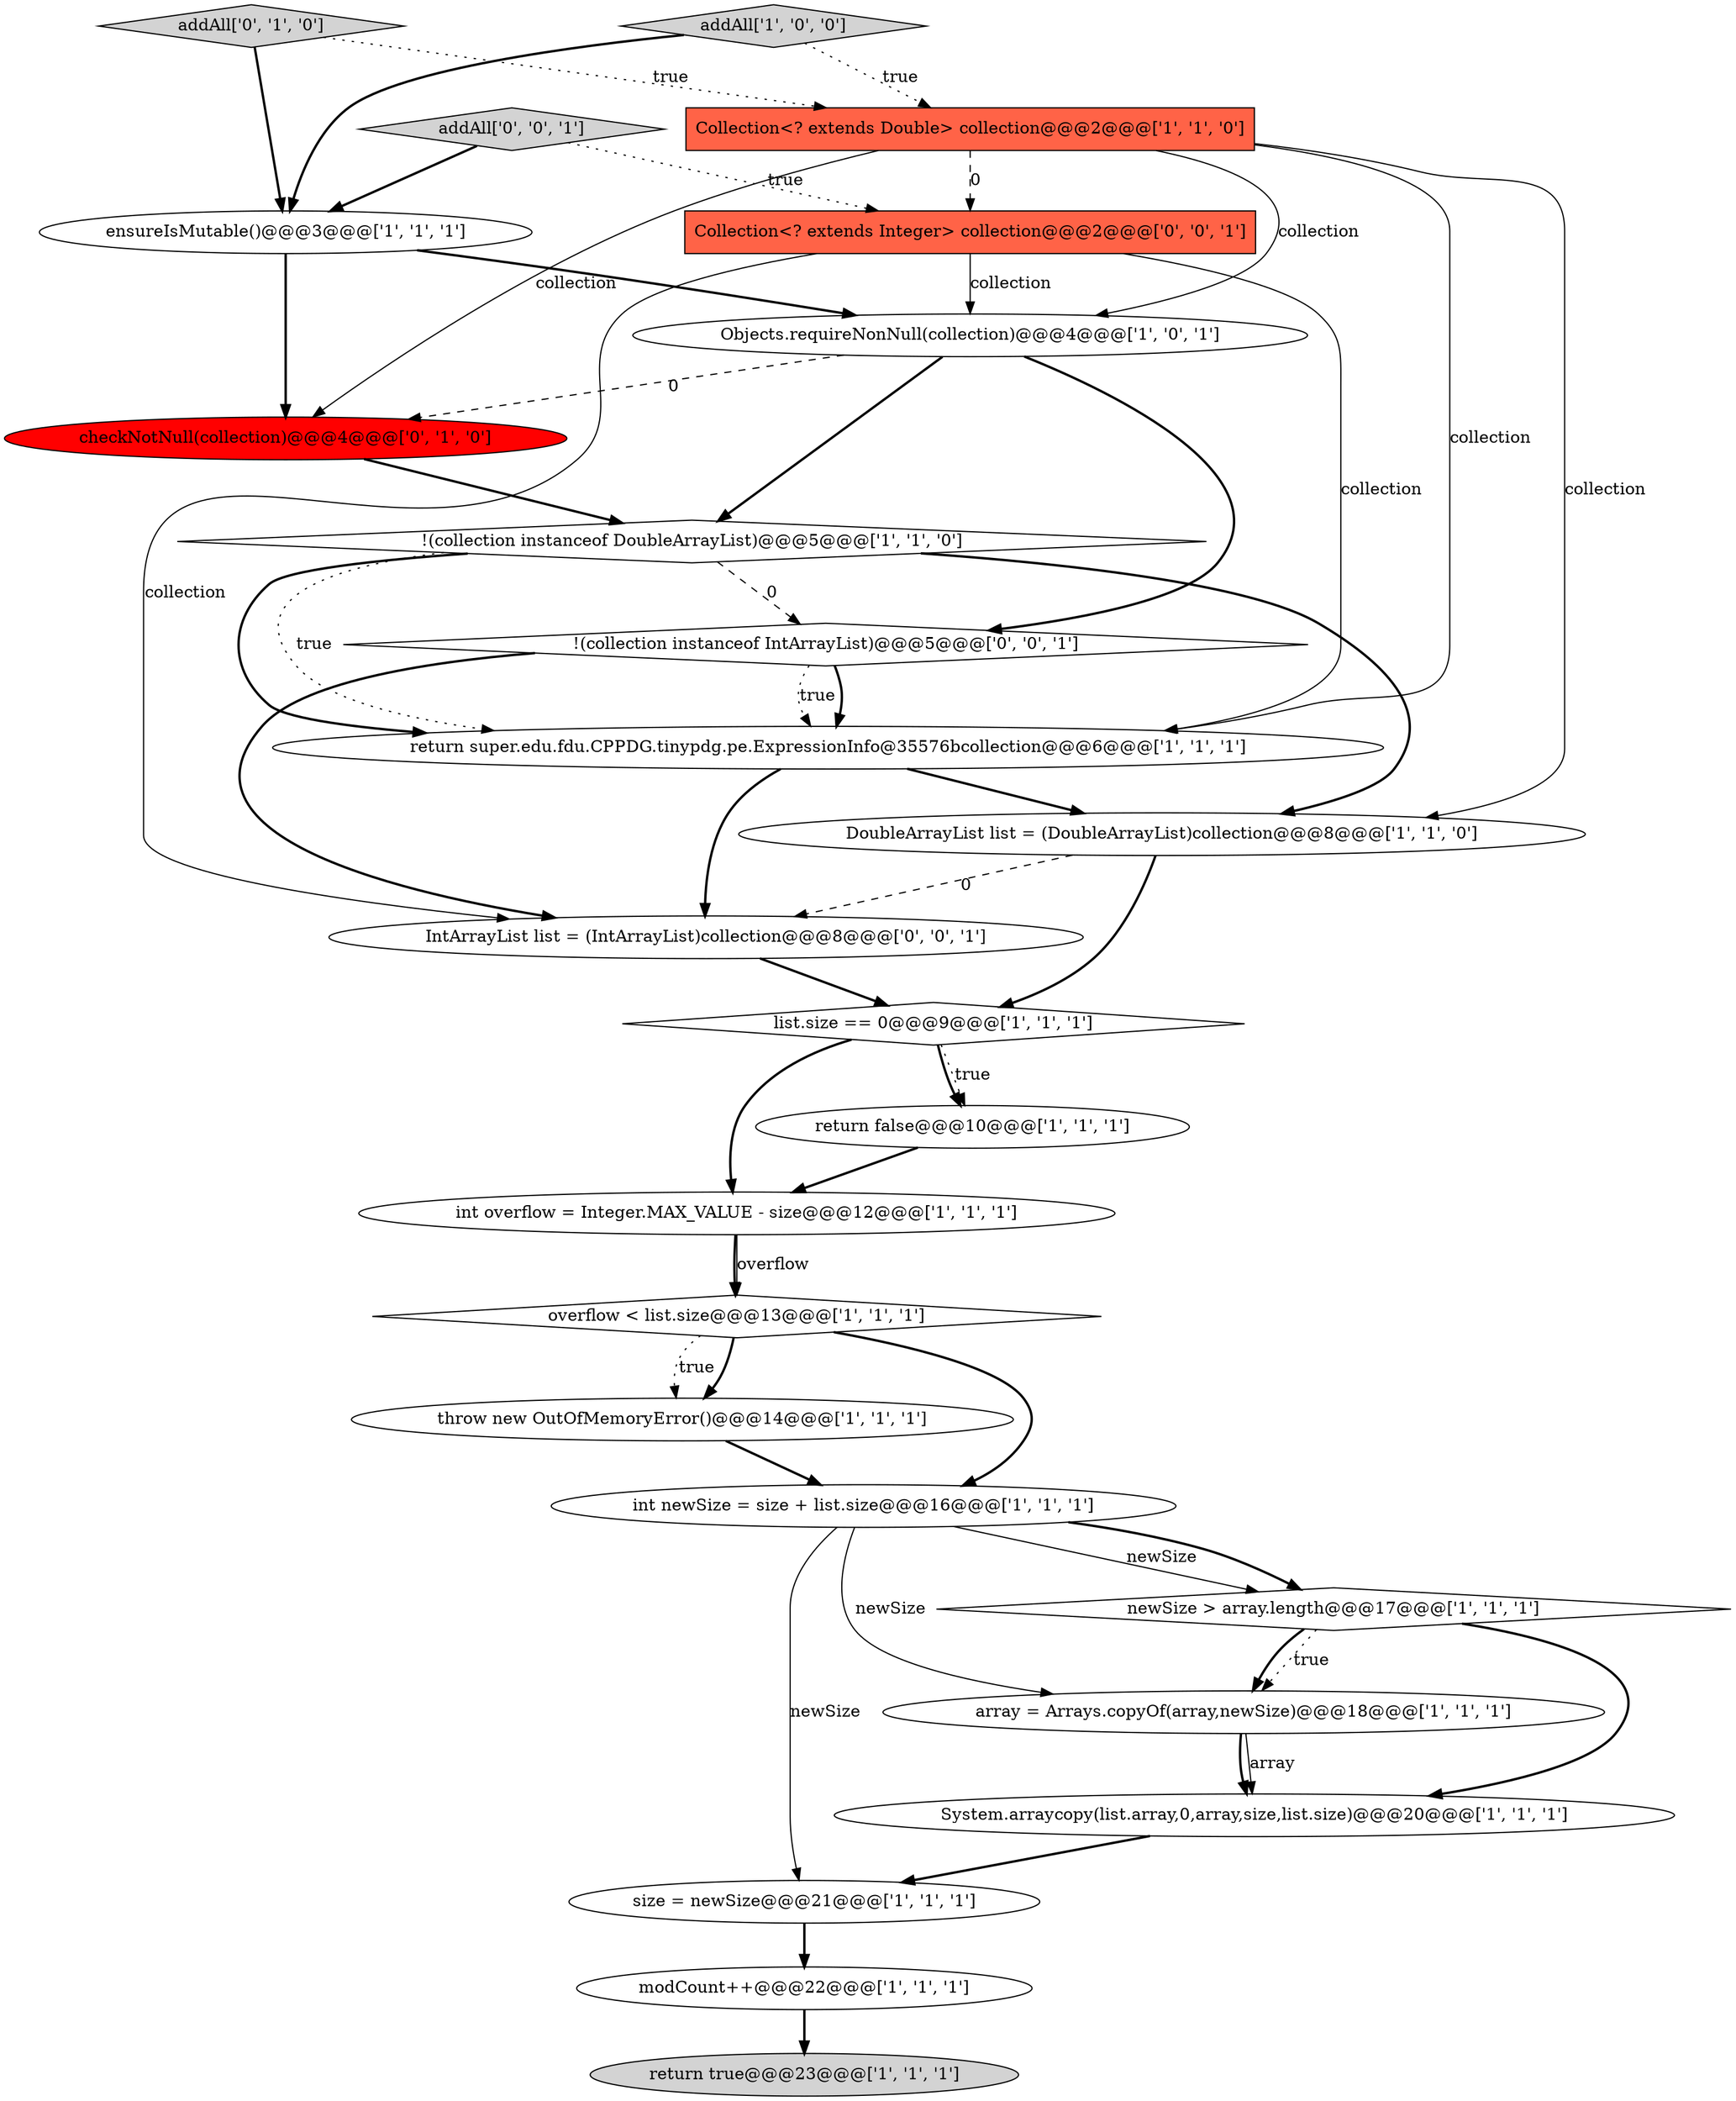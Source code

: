 digraph {
3 [style = filled, label = "int overflow = Integer.MAX_VALUE - size@@@12@@@['1', '1', '1']", fillcolor = white, shape = ellipse image = "AAA0AAABBB1BBB"];
24 [style = filled, label = "Collection<? extends Integer> collection@@@2@@@['0', '0', '1']", fillcolor = tomato, shape = box image = "AAA0AAABBB3BBB"];
20 [style = filled, label = "addAll['0', '1', '0']", fillcolor = lightgray, shape = diamond image = "AAA0AAABBB2BBB"];
21 [style = filled, label = "!(collection instanceof IntArrayList)@@@5@@@['0', '0', '1']", fillcolor = white, shape = diamond image = "AAA0AAABBB3BBB"];
9 [style = filled, label = "throw new OutOfMemoryError()@@@14@@@['1', '1', '1']", fillcolor = white, shape = ellipse image = "AAA0AAABBB1BBB"];
10 [style = filled, label = "!(collection instanceof DoubleArrayList)@@@5@@@['1', '1', '0']", fillcolor = white, shape = diamond image = "AAA0AAABBB1BBB"];
11 [style = filled, label = "Collection<? extends Double> collection@@@2@@@['1', '1', '0']", fillcolor = tomato, shape = box image = "AAA0AAABBB1BBB"];
5 [style = filled, label = "DoubleArrayList list = (DoubleArrayList)collection@@@8@@@['1', '1', '0']", fillcolor = white, shape = ellipse image = "AAA0AAABBB1BBB"];
23 [style = filled, label = "addAll['0', '0', '1']", fillcolor = lightgray, shape = diamond image = "AAA0AAABBB3BBB"];
19 [style = filled, label = "checkNotNull(collection)@@@4@@@['0', '1', '0']", fillcolor = red, shape = ellipse image = "AAA1AAABBB2BBB"];
14 [style = filled, label = "array = Arrays.copyOf(array,newSize)@@@18@@@['1', '1', '1']", fillcolor = white, shape = ellipse image = "AAA0AAABBB1BBB"];
2 [style = filled, label = "Objects.requireNonNull(collection)@@@4@@@['1', '0', '1']", fillcolor = white, shape = ellipse image = "AAA0AAABBB1BBB"];
4 [style = filled, label = "overflow < list.size@@@13@@@['1', '1', '1']", fillcolor = white, shape = diamond image = "AAA0AAABBB1BBB"];
0 [style = filled, label = "return super.edu.fdu.CPPDG.tinypdg.pe.ExpressionInfo@35576bcollection@@@6@@@['1', '1', '1']", fillcolor = white, shape = ellipse image = "AAA0AAABBB1BBB"];
15 [style = filled, label = "ensureIsMutable()@@@3@@@['1', '1', '1']", fillcolor = white, shape = ellipse image = "AAA0AAABBB1BBB"];
16 [style = filled, label = "addAll['1', '0', '0']", fillcolor = lightgray, shape = diamond image = "AAA0AAABBB1BBB"];
22 [style = filled, label = "IntArrayList list = (IntArrayList)collection@@@8@@@['0', '0', '1']", fillcolor = white, shape = ellipse image = "AAA0AAABBB3BBB"];
13 [style = filled, label = "newSize > array.length@@@17@@@['1', '1', '1']", fillcolor = white, shape = diamond image = "AAA0AAABBB1BBB"];
17 [style = filled, label = "return true@@@23@@@['1', '1', '1']", fillcolor = lightgray, shape = ellipse image = "AAA0AAABBB1BBB"];
18 [style = filled, label = "size = newSize@@@21@@@['1', '1', '1']", fillcolor = white, shape = ellipse image = "AAA0AAABBB1BBB"];
1 [style = filled, label = "modCount++@@@22@@@['1', '1', '1']", fillcolor = white, shape = ellipse image = "AAA0AAABBB1BBB"];
6 [style = filled, label = "list.size == 0@@@9@@@['1', '1', '1']", fillcolor = white, shape = diamond image = "AAA0AAABBB1BBB"];
8 [style = filled, label = "int newSize = size + list.size@@@16@@@['1', '1', '1']", fillcolor = white, shape = ellipse image = "AAA0AAABBB1BBB"];
12 [style = filled, label = "return false@@@10@@@['1', '1', '1']", fillcolor = white, shape = ellipse image = "AAA0AAABBB1BBB"];
7 [style = filled, label = "System.arraycopy(list.array,0,array,size,list.size)@@@20@@@['1', '1', '1']", fillcolor = white, shape = ellipse image = "AAA0AAABBB1BBB"];
4->9 [style = bold, label=""];
6->3 [style = bold, label=""];
16->15 [style = bold, label=""];
15->2 [style = bold, label=""];
2->19 [style = dashed, label="0"];
10->21 [style = dashed, label="0"];
21->0 [style = bold, label=""];
20->11 [style = dotted, label="true"];
11->0 [style = solid, label="collection"];
21->0 [style = dotted, label="true"];
11->19 [style = solid, label="collection"];
23->15 [style = bold, label=""];
8->14 [style = solid, label="newSize"];
19->10 [style = bold, label=""];
8->13 [style = solid, label="newSize"];
15->19 [style = bold, label=""];
2->10 [style = bold, label=""];
24->0 [style = solid, label="collection"];
9->8 [style = bold, label=""];
3->4 [style = bold, label=""];
1->17 [style = bold, label=""];
14->7 [style = bold, label=""];
14->7 [style = solid, label="array"];
10->5 [style = bold, label=""];
5->6 [style = bold, label=""];
18->1 [style = bold, label=""];
21->22 [style = bold, label=""];
2->21 [style = bold, label=""];
13->7 [style = bold, label=""];
0->22 [style = bold, label=""];
10->0 [style = bold, label=""];
11->24 [style = dashed, label="0"];
11->5 [style = solid, label="collection"];
8->18 [style = solid, label="newSize"];
7->18 [style = bold, label=""];
4->8 [style = bold, label=""];
22->6 [style = bold, label=""];
10->0 [style = dotted, label="true"];
5->22 [style = dashed, label="0"];
12->3 [style = bold, label=""];
6->12 [style = dotted, label="true"];
3->4 [style = solid, label="overflow"];
24->2 [style = solid, label="collection"];
4->9 [style = dotted, label="true"];
11->2 [style = solid, label="collection"];
13->14 [style = dotted, label="true"];
20->15 [style = bold, label=""];
16->11 [style = dotted, label="true"];
13->14 [style = bold, label=""];
23->24 [style = dotted, label="true"];
8->13 [style = bold, label=""];
24->22 [style = solid, label="collection"];
0->5 [style = bold, label=""];
6->12 [style = bold, label=""];
}
